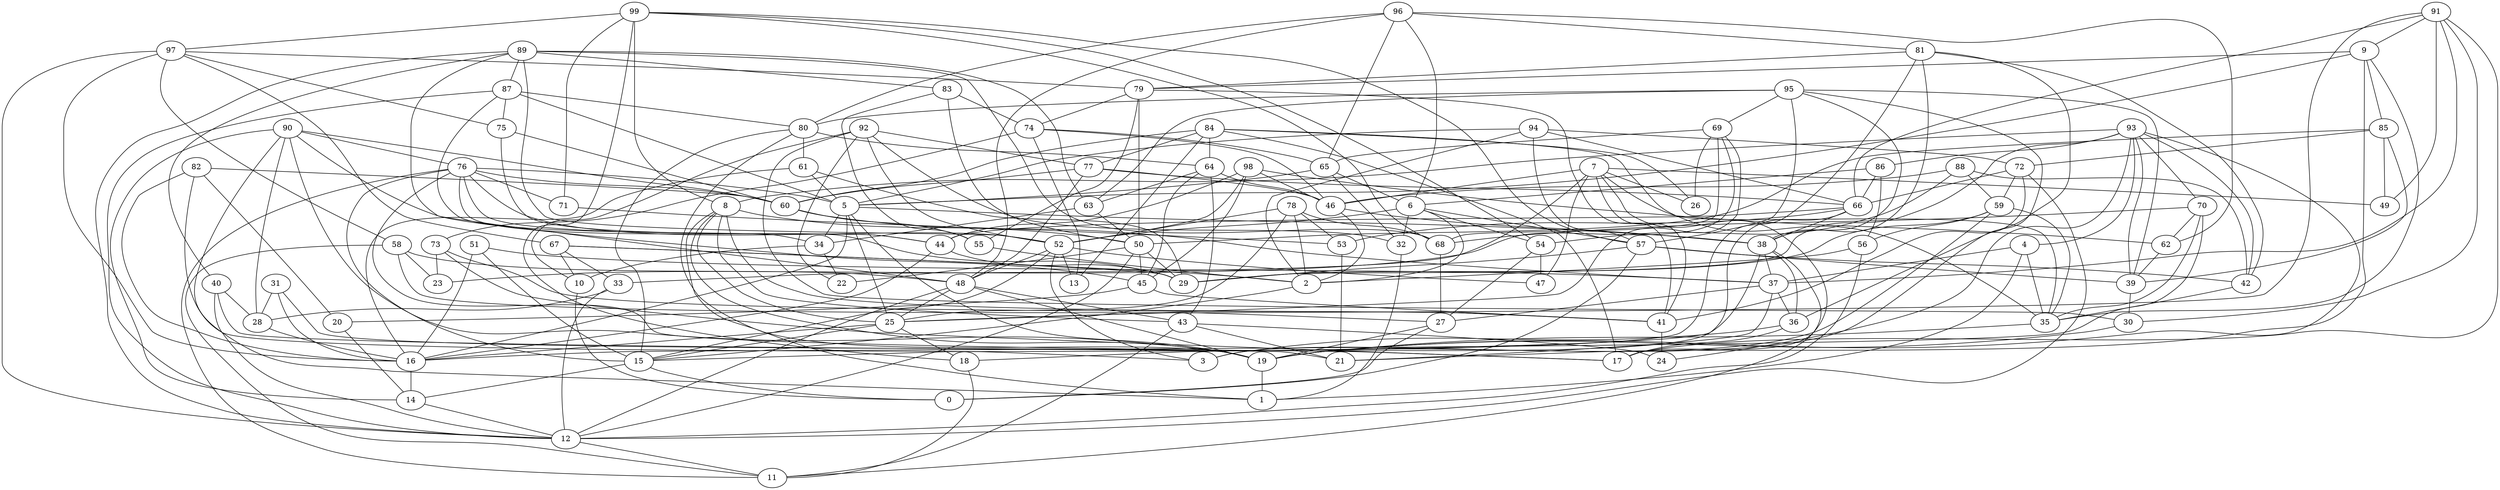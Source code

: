 digraph GG_graph {

subgraph G_graph {
edge [color = black]
"2" -> "15" [dir = none]
"34" -> "22" [dir = none]
"34" -> "10" [dir = none]
"77" -> "66" [dir = none]
"77" -> "48" [dir = none]
"77" -> "60" [dir = none]
"77" -> "46" [dir = none]
"82" -> "16" [dir = none]
"82" -> "20" [dir = none]
"82" -> "60" [dir = none]
"82" -> "3" [dir = none]
"60" -> "37" [dir = none]
"60" -> "55" [dir = none]
"75" -> "60" [dir = none]
"75" -> "44" [dir = none]
"42" -> "35" [dir = none]
"66" -> "44" [dir = none]
"66" -> "19" [dir = none]
"66" -> "53" [dir = none]
"66" -> "38" [dir = none]
"70" -> "68" [dir = none]
"70" -> "16" [dir = none]
"70" -> "35" [dir = none]
"70" -> "62" [dir = none]
"14" -> "12" [dir = none]
"83" -> "50" [dir = none]
"83" -> "74" [dir = none]
"83" -> "55" [dir = none]
"4" -> "1" [dir = none]
"4" -> "37" [dir = none]
"4" -> "35" [dir = none]
"89" -> "12" [dir = none]
"89" -> "68" [dir = none]
"89" -> "83" [dir = none]
"89" -> "40" [dir = none]
"89" -> "63" [dir = none]
"89" -> "87" [dir = none]
"89" -> "52" [dir = none]
"89" -> "48" [dir = none]
"92" -> "10" [dir = none]
"92" -> "32" [dir = none]
"92" -> "22" [dir = none]
"92" -> "52" [dir = none]
"92" -> "30" [dir = none]
"92" -> "77" [dir = none]
"98" -> "44" [dir = none]
"98" -> "46" [dir = none]
"98" -> "52" [dir = none]
"98" -> "45" [dir = none]
"98" -> "62" [dir = none]
"55" -> "2" [dir = none]
"62" -> "39" [dir = none]
"39" -> "30" [dir = none]
"51" -> "37" [dir = none]
"51" -> "16" [dir = none]
"51" -> "15" [dir = none]
"32" -> "1" [dir = none]
"16" -> "14" [dir = none]
"94" -> "72" [dir = none]
"94" -> "57" [dir = none]
"94" -> "2" [dir = none]
"94" -> "66" [dir = none]
"94" -> "5" [dir = none]
"74" -> "65" [dir = none]
"74" -> "46" [dir = none]
"74" -> "13" [dir = none]
"74" -> "73" [dir = none]
"9" -> "21" [dir = none]
"9" -> "5" [dir = none]
"9" -> "85" [dir = none]
"9" -> "35" [dir = none]
"9" -> "79" [dir = none]
"20" -> "14" [dir = none]
"86" -> "66" [dir = none]
"86" -> "6" [dir = none]
"86" -> "56" [dir = none]
"79" -> "55" [dir = none]
"79" -> "41" [dir = none]
"79" -> "50" [dir = none]
"79" -> "74" [dir = none]
"56" -> "2" [dir = none]
"56" -> "12" [dir = none]
"12" -> "11" [dir = none]
"85" -> "49" [dir = none]
"85" -> "39" [dir = none]
"85" -> "72" [dir = none]
"85" -> "50" [dir = none]
"64" -> "46" [dir = none]
"64" -> "43" [dir = none]
"64" -> "45" [dir = none]
"64" -> "63" [dir = none]
"41" -> "24" [dir = none]
"28" -> "16" [dir = none]
"5" -> "34" [dir = none]
"5" -> "19" [dir = none]
"5" -> "38" [dir = none]
"5" -> "25" [dir = none]
"5" -> "16" [dir = none]
"72" -> "12" [dir = none]
"72" -> "41" [dir = none]
"72" -> "66" [dir = none]
"72" -> "59" [dir = none]
"53" -> "21" [dir = none]
"25" -> "15" [dir = none]
"25" -> "16" [dir = none]
"25" -> "18" [dir = none]
"48" -> "19" [dir = none]
"48" -> "12" [dir = none]
"48" -> "43" [dir = none]
"48" -> "25" [dir = none]
"38" -> "36" [dir = none]
"38" -> "37" [dir = none]
"38" -> "11" [dir = none]
"38" -> "18" [dir = none]
"61" -> "29" [dir = none]
"61" -> "5" [dir = none]
"61" -> "16" [dir = none]
"71" -> "53" [dir = none]
"18" -> "11" [dir = none]
"73" -> "41" [dir = none]
"73" -> "23" [dir = none]
"73" -> "17" [dir = none]
"80" -> "64" [dir = none]
"80" -> "15" [dir = none]
"80" -> "19" [dir = none]
"80" -> "61" [dir = none]
"78" -> "68" [dir = none]
"78" -> "2" [dir = none]
"78" -> "53" [dir = none]
"78" -> "25" [dir = none]
"78" -> "52" [dir = none]
"36" -> "3" [dir = none]
"36" -> "17" [dir = none]
"37" -> "21" [dir = none]
"37" -> "27" [dir = none]
"37" -> "36" [dir = none]
"46" -> "38" [dir = none]
"46" -> "2" [dir = none]
"65" -> "5" [dir = none]
"65" -> "32" [dir = none]
"65" -> "6" [dir = none]
"7" -> "17" [dir = none]
"7" -> "41" [dir = none]
"7" -> "33" [dir = none]
"7" -> "46" [dir = none]
"7" -> "26" [dir = none]
"7" -> "35" [dir = none]
"7" -> "47" [dir = none]
"7" -> "49" [dir = none]
"90" -> "28" [dir = none]
"90" -> "1" [dir = none]
"90" -> "14" [dir = none]
"90" -> "60" [dir = none]
"90" -> "45" [dir = none]
"90" -> "19" [dir = none]
"90" -> "76" [dir = none]
"8" -> "1" [dir = none]
"8" -> "50" [dir = none]
"8" -> "25" [dir = none]
"8" -> "19" [dir = none]
"8" -> "43" [dir = none]
"8" -> "41" [dir = none]
"35" -> "19" [dir = none]
"87" -> "5" [dir = none]
"87" -> "34" [dir = none]
"87" -> "80" [dir = none]
"87" -> "12" [dir = none]
"87" -> "75" [dir = none]
"15" -> "14" [dir = none]
"15" -> "0" [dir = none]
"81" -> "15" [dir = none]
"81" -> "38" [dir = none]
"81" -> "36" [dir = none]
"81" -> "79" [dir = none]
"81" -> "42" [dir = none]
"69" -> "68" [dir = none]
"69" -> "65" [dir = none]
"69" -> "23" [dir = none]
"69" -> "25" [dir = none]
"69" -> "26" [dir = none]
"95" -> "39" [dir = none]
"95" -> "38" [dir = none]
"95" -> "80" [dir = none]
"95" -> "57" [dir = none]
"95" -> "19" [dir = none]
"95" -> "69" [dir = none]
"95" -> "63" [dir = none]
"19" -> "1" [dir = none]
"30" -> "19" [dir = none]
"58" -> "23" [dir = none]
"58" -> "48" [dir = none]
"58" -> "27" [dir = none]
"58" -> "11" [dir = none]
"84" -> "60" [dir = none]
"84" -> "77" [dir = none]
"84" -> "26" [dir = none]
"84" -> "35" [dir = none]
"84" -> "13" [dir = none]
"84" -> "17" [dir = none]
"84" -> "64" [dir = none]
"63" -> "50" [dir = none]
"63" -> "34" [dir = none]
"40" -> "12" [dir = none]
"40" -> "28" [dir = none]
"40" -> "21" [dir = none]
"76" -> "44" [dir = none]
"76" -> "71" [dir = none]
"76" -> "11" [dir = none]
"76" -> "52" [dir = none]
"76" -> "17" [dir = none]
"76" -> "60" [dir = none]
"76" -> "5" [dir = none]
"76" -> "29" [dir = none]
"76" -> "15" [dir = none]
"91" -> "37" [dir = none]
"91" -> "25" [dir = none]
"91" -> "49" [dir = none]
"91" -> "30" [dir = none]
"91" -> "9" [dir = none]
"91" -> "17" [dir = none]
"91" -> "66" [dir = none]
"6" -> "32" [dir = none]
"6" -> "54" [dir = none]
"6" -> "57" [dir = none]
"6" -> "52" [dir = none]
"6" -> "2" [dir = none]
"33" -> "12" [dir = none]
"33" -> "28" [dir = none]
"45" -> "41" [dir = none]
"45" -> "20" [dir = none]
"57" -> "39" [dir = none]
"57" -> "0" [dir = none]
"57" -> "29" [dir = none]
"57" -> "42" [dir = none]
"31" -> "16" [dir = none]
"31" -> "28" [dir = none]
"31" -> "19" [dir = none]
"97" -> "75" [dir = none]
"97" -> "67" [dir = none]
"97" -> "16" [dir = none]
"97" -> "79" [dir = none]
"97" -> "12" [dir = none]
"97" -> "58" [dir = none]
"96" -> "62" [dir = none]
"96" -> "6" [dir = none]
"96" -> "65" [dir = none]
"96" -> "81" [dir = none]
"96" -> "80" [dir = none]
"96" -> "48" [dir = none]
"43" -> "24" [dir = none]
"43" -> "11" [dir = none]
"43" -> "21" [dir = none]
"54" -> "27" [dir = none]
"54" -> "47" [dir = none]
"52" -> "13" [dir = none]
"52" -> "48" [dir = none]
"52" -> "3" [dir = none]
"52" -> "47" [dir = none]
"52" -> "15" [dir = none]
"88" -> "42" [dir = none]
"88" -> "46" [dir = none]
"88" -> "59" [dir = none]
"88" -> "54" [dir = none]
"27" -> "0" [dir = none]
"27" -> "19" [dir = none]
"10" -> "0" [dir = none]
"44" -> "29" [dir = none]
"44" -> "16" [dir = none]
"99" -> "54" [dir = none]
"99" -> "71" [dir = none]
"99" -> "57" [dir = none]
"99" -> "8" [dir = none]
"99" -> "97" [dir = none]
"99" -> "18" [dir = none]
"99" -> "68" [dir = none]
"93" -> "42" [dir = none]
"93" -> "19" [dir = none]
"93" -> "8" [dir = none]
"93" -> "24" [dir = none]
"93" -> "29" [dir = none]
"93" -> "70" [dir = none]
"93" -> "86" [dir = none]
"93" -> "4" [dir = none]
"93" -> "39" [dir = none]
"59" -> "3" [dir = none]
"59" -> "35" [dir = none]
"59" -> "56" [dir = none]
"59" -> "29" [dir = none]
"67" -> "2" [dir = none]
"67" -> "10" [dir = none]
"67" -> "29" [dir = none]
"67" -> "33" [dir = none]
"50" -> "45" [dir = none]
"50" -> "29" [dir = none]
"50" -> "12" [dir = none]
"50" -> "22" [dir = none]
"68" -> "27" [dir = none]
}

}
